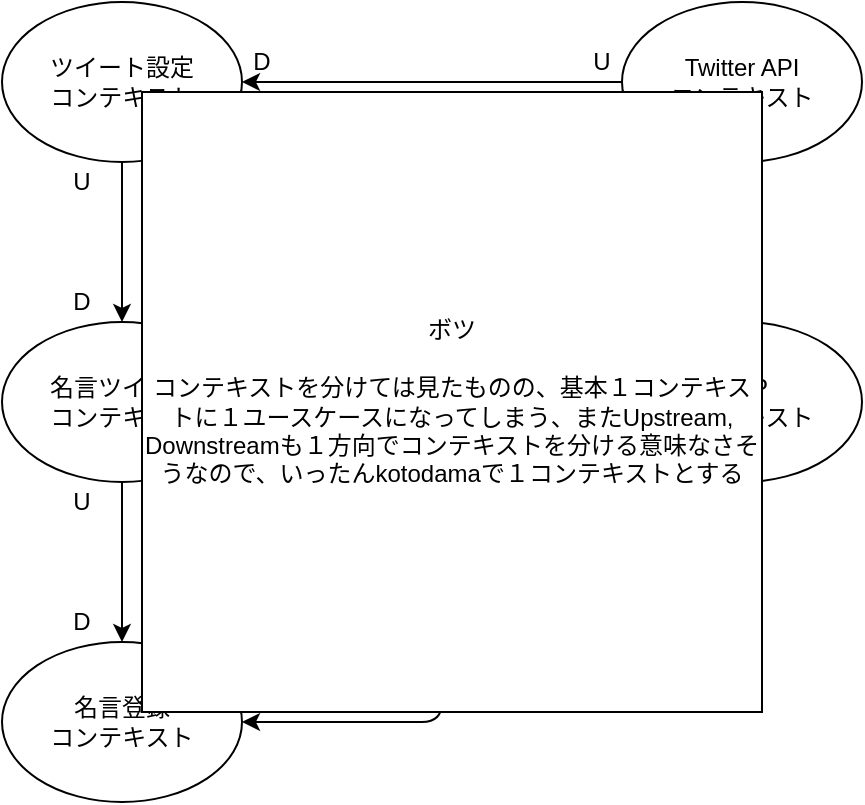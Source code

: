 <mxfile version="13.1.3">
    <diagram id="6hGFLwfOUW9BJ-s0fimq" name="Page-1">
        <mxGraphModel dx="1069" dy="526" grid="1" gridSize="10" guides="1" tooltips="1" connect="1" arrows="1" fold="1" page="1" pageScale="1" pageWidth="827" pageHeight="1169" math="0" shadow="0">
            <root>
                <mxCell id="0"/>
                <mxCell id="1" parent="0"/>
                <mxCell id="2" value="名言登録&lt;br&gt;コンテキスト" style="ellipse;whiteSpace=wrap;html=1;" vertex="1" parent="1">
                    <mxGeometry x="220" y="360" width="120" height="80" as="geometry"/>
                </mxCell>
                <mxCell id="3" value="GCP&lt;br&gt;コンテキスト" style="ellipse;whiteSpace=wrap;html=1;" vertex="1" parent="1">
                    <mxGeometry x="530" y="200" width="120" height="80" as="geometry"/>
                </mxCell>
                <mxCell id="4" value="Twitter API&lt;br&gt;コンテキスト" style="ellipse;whiteSpace=wrap;html=1;" vertex="1" parent="1">
                    <mxGeometry x="530" y="40" width="120" height="80" as="geometry"/>
                </mxCell>
                <mxCell id="5" value="" style="edgeStyle=elbowEdgeStyle;elbow=horizontal;endArrow=classic;html=1;exitX=0;exitY=1;exitDx=0;exitDy=0;entryX=1;entryY=0.5;entryDx=0;entryDy=0;" edge="1" parent="1" source="3" target="2">
                    <mxGeometry width="50" height="50" relative="1" as="geometry">
                        <mxPoint x="370" y="300" as="sourcePoint"/>
                        <mxPoint x="420" y="250" as="targetPoint"/>
                        <Array as="points">
                            <mxPoint x="440" y="340"/>
                        </Array>
                    </mxGeometry>
                </mxCell>
                <mxCell id="6" value="U" style="text;html=1;strokeColor=none;fillColor=none;align=center;verticalAlign=middle;whiteSpace=wrap;rounded=0;" vertex="1" parent="1">
                    <mxGeometry x="500" y="60" width="40" height="20" as="geometry"/>
                </mxCell>
                <mxCell id="7" value="D" style="text;html=1;strokeColor=none;fillColor=none;align=center;verticalAlign=middle;whiteSpace=wrap;rounded=0;" vertex="1" parent="1">
                    <mxGeometry x="330" y="60" width="40" height="20" as="geometry"/>
                </mxCell>
                <mxCell id="8" value="" style="edgeStyle=elbowEdgeStyle;elbow=horizontal;endArrow=classic;html=1;exitX=0;exitY=0.5;exitDx=0;exitDy=0;entryX=1;entryY=0.5;entryDx=0;entryDy=0;" edge="1" parent="1" source="4" target="19">
                    <mxGeometry width="50" height="50" relative="1" as="geometry">
                        <mxPoint x="550" y="170" as="sourcePoint"/>
                        <mxPoint x="410" y="240" as="targetPoint"/>
                        <Array as="points">
                            <mxPoint x="430" y="90"/>
                        </Array>
                    </mxGeometry>
                </mxCell>
                <mxCell id="9" value="U" style="text;html=1;strokeColor=none;fillColor=none;align=center;verticalAlign=middle;whiteSpace=wrap;rounded=0;" vertex="1" parent="1">
                    <mxGeometry x="500" y="190" width="40" height="20" as="geometry"/>
                </mxCell>
                <mxCell id="10" value="D" style="text;html=1;strokeColor=none;fillColor=none;align=center;verticalAlign=middle;whiteSpace=wrap;rounded=0;" vertex="1" parent="1">
                    <mxGeometry x="340" y="380" width="40" height="20" as="geometry"/>
                </mxCell>
                <mxCell id="11" value="名言ツイート&lt;br&gt;コンテキスト" style="ellipse;whiteSpace=wrap;html=1;" vertex="1" parent="1">
                    <mxGeometry x="220" y="200" width="120" height="80" as="geometry"/>
                </mxCell>
                <mxCell id="12" value="" style="edgeStyle=elbowEdgeStyle;elbow=horizontal;endArrow=classic;html=1;exitX=0;exitY=0;exitDx=0;exitDy=0;entryX=1;entryY=1;entryDx=0;entryDy=0;" edge="1" parent="1" source="3" target="19">
                    <mxGeometry width="50" height="50" relative="1" as="geometry">
                        <mxPoint x="540" y="170" as="sourcePoint"/>
                        <mxPoint x="322" y="190" as="targetPoint"/>
                        <Array as="points">
                            <mxPoint x="420" y="160"/>
                        </Array>
                    </mxGeometry>
                </mxCell>
                <mxCell id="13" value="U" style="text;html=1;strokeColor=none;fillColor=none;align=center;verticalAlign=middle;whiteSpace=wrap;rounded=0;" vertex="1" parent="1">
                    <mxGeometry x="500" y="250" width="40" height="20" as="geometry"/>
                </mxCell>
                <mxCell id="14" value="D" style="text;html=1;strokeColor=none;fillColor=none;align=center;verticalAlign=middle;whiteSpace=wrap;rounded=0;" vertex="1" parent="1">
                    <mxGeometry x="330" y="90" width="40" height="20" as="geometry"/>
                </mxCell>
                <mxCell id="15" value="" style="edgeStyle=elbowEdgeStyle;elbow=horizontal;endArrow=classic;html=1;entryX=0.5;entryY=0;entryDx=0;entryDy=0;exitX=0.5;exitY=1;exitDx=0;exitDy=0;" edge="1" parent="1" source="11" target="2">
                    <mxGeometry width="50" height="50" relative="1" as="geometry">
                        <mxPoint x="280" y="240" as="sourcePoint"/>
                        <mxPoint x="350" y="360" as="targetPoint"/>
                        <Array as="points">
                            <mxPoint x="280" y="320"/>
                        </Array>
                    </mxGeometry>
                </mxCell>
                <mxCell id="16" value="D" style="text;html=1;strokeColor=none;fillColor=none;align=center;verticalAlign=middle;whiteSpace=wrap;rounded=0;" vertex="1" parent="1">
                    <mxGeometry x="240" y="340" width="40" height="20" as="geometry"/>
                </mxCell>
                <mxCell id="17" value="U" style="text;html=1;strokeColor=none;fillColor=none;align=center;verticalAlign=middle;whiteSpace=wrap;rounded=0;" vertex="1" parent="1">
                    <mxGeometry x="240" y="280" width="40" height="20" as="geometry"/>
                </mxCell>
                <mxCell id="19" value="ツイート設定&lt;br&gt;コンテキスト" style="ellipse;whiteSpace=wrap;html=1;" vertex="1" parent="1">
                    <mxGeometry x="220" y="40" width="120" height="80" as="geometry"/>
                </mxCell>
                <mxCell id="20" value="" style="edgeStyle=elbowEdgeStyle;elbow=horizontal;endArrow=classic;html=1;entryX=0.5;entryY=0;entryDx=0;entryDy=0;exitX=0.5;exitY=1;exitDx=0;exitDy=0;" edge="1" parent="1" source="19" target="11">
                    <mxGeometry width="50" height="50" relative="1" as="geometry">
                        <mxPoint x="290" y="290" as="sourcePoint"/>
                        <mxPoint x="290" y="370" as="targetPoint"/>
                        <Array as="points"/>
                    </mxGeometry>
                </mxCell>
                <mxCell id="21" value="D" style="text;html=1;strokeColor=none;fillColor=none;align=center;verticalAlign=middle;whiteSpace=wrap;rounded=0;" vertex="1" parent="1">
                    <mxGeometry x="240" y="180" width="40" height="20" as="geometry"/>
                </mxCell>
                <mxCell id="22" value="U" style="text;html=1;strokeColor=none;fillColor=none;align=center;verticalAlign=middle;whiteSpace=wrap;rounded=0;" vertex="1" parent="1">
                    <mxGeometry x="240" y="120" width="40" height="20" as="geometry"/>
                </mxCell>
                <mxCell id="23" value="" style="edgeStyle=elbowEdgeStyle;elbow=horizontal;endArrow=classic;html=1;exitX=0;exitY=0.5;exitDx=0;exitDy=0;entryX=1;entryY=0.5;entryDx=0;entryDy=0;" edge="1" parent="1" source="3" target="11">
                    <mxGeometry width="50" height="50" relative="1" as="geometry">
                        <mxPoint x="557.574" y="278.284" as="sourcePoint"/>
                        <mxPoint x="350" y="410" as="targetPoint"/>
                        <Array as="points">
                            <mxPoint x="440" y="270"/>
                        </Array>
                    </mxGeometry>
                </mxCell>
                <mxCell id="25" value="D" style="text;html=1;strokeColor=none;fillColor=none;align=center;verticalAlign=middle;whiteSpace=wrap;rounded=0;" vertex="1" parent="1">
                    <mxGeometry x="330" y="220" width="40" height="20" as="geometry"/>
                </mxCell>
                <mxCell id="26" value="U" style="text;html=1;strokeColor=none;fillColor=none;align=center;verticalAlign=middle;whiteSpace=wrap;rounded=0;" vertex="1" parent="1">
                    <mxGeometry x="500" y="220" width="40" height="20" as="geometry"/>
                </mxCell>
                <mxCell id="28" value="ボツ&lt;br&gt;&lt;br&gt;コンテキストを分けては見たものの、基本１コンテキストに１ユースケースになってしまう、またUpstream, Downstreamも１方向でコンテキストを分ける意味なさそうなので、いったんkotodamaで１コンテキストとする" style="whiteSpace=wrap;html=1;aspect=fixed;" vertex="1" parent="1">
                    <mxGeometry x="290" y="85" width="310" height="310" as="geometry"/>
                </mxCell>
            </root>
        </mxGraphModel>
    </diagram>
</mxfile>